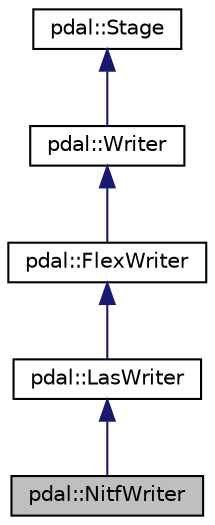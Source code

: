 digraph "pdal::NitfWriter"
{
  edge [fontname="Helvetica",fontsize="10",labelfontname="Helvetica",labelfontsize="10"];
  node [fontname="Helvetica",fontsize="10",shape=record];
  Node1 [label="pdal::NitfWriter",height=0.2,width=0.4,color="black", fillcolor="grey75", style="filled", fontcolor="black"];
  Node2 -> Node1 [dir="back",color="midnightblue",fontsize="10",style="solid",fontname="Helvetica"];
  Node2 [label="pdal::LasWriter",height=0.2,width=0.4,color="black", fillcolor="white", style="filled",URL="$classpdal_1_1LasWriter.html"];
  Node3 -> Node2 [dir="back",color="midnightblue",fontsize="10",style="solid",fontname="Helvetica"];
  Node3 [label="pdal::FlexWriter",height=0.2,width=0.4,color="black", fillcolor="white", style="filled",URL="$classpdal_1_1FlexWriter.html"];
  Node4 -> Node3 [dir="back",color="midnightblue",fontsize="10",style="solid",fontname="Helvetica"];
  Node4 [label="pdal::Writer",height=0.2,width=0.4,color="black", fillcolor="white", style="filled",URL="$classpdal_1_1Writer.html"];
  Node5 -> Node4 [dir="back",color="midnightblue",fontsize="10",style="solid",fontname="Helvetica"];
  Node5 [label="pdal::Stage",height=0.2,width=0.4,color="black", fillcolor="white", style="filled",URL="$classpdal_1_1Stage.html"];
}

